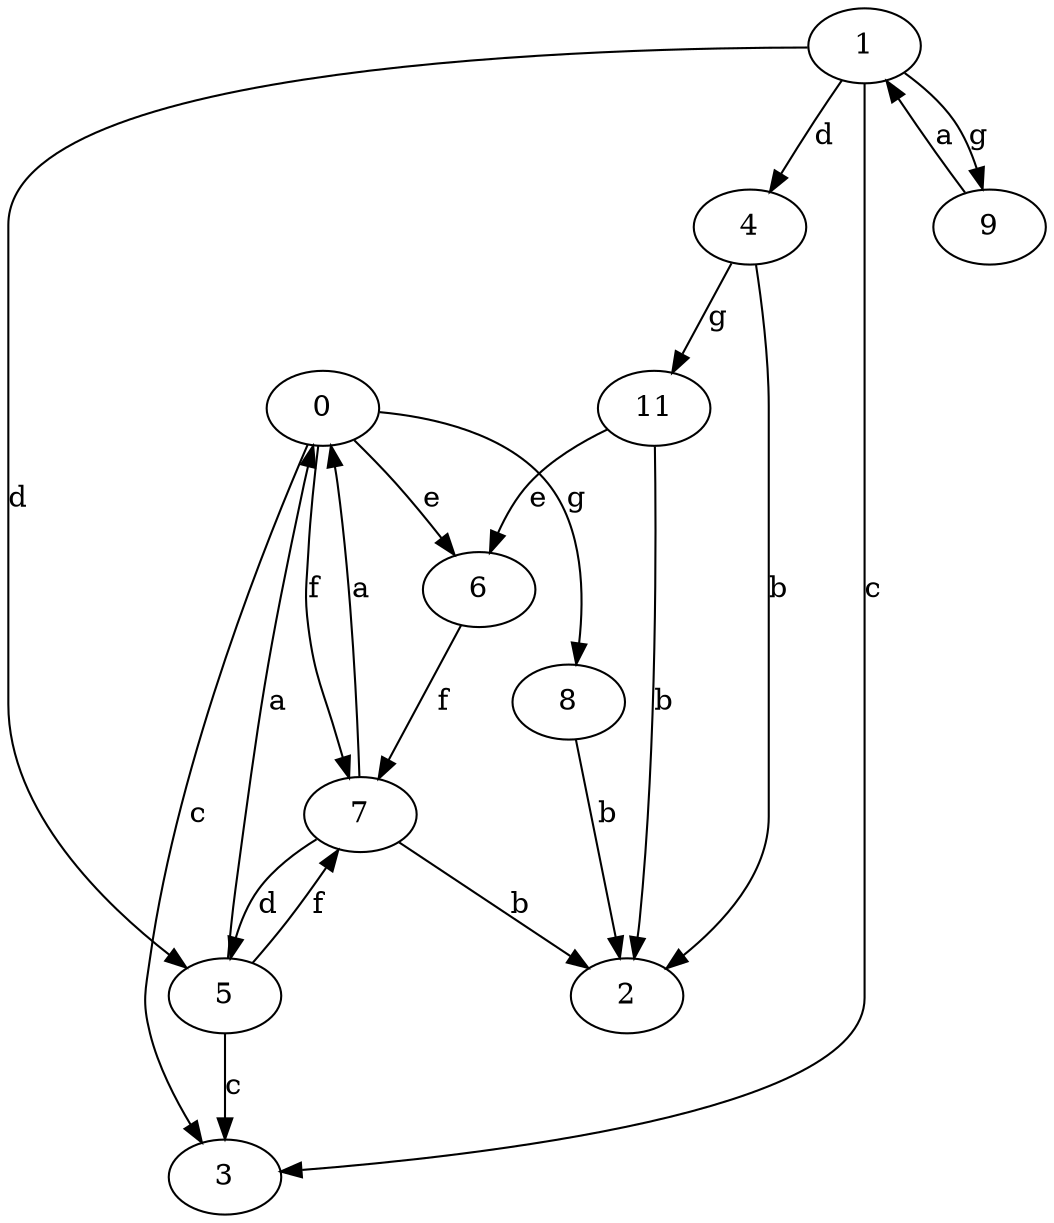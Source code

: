 strict digraph  {
0;
1;
2;
3;
4;
5;
6;
7;
8;
9;
11;
0 -> 3  [label=c];
0 -> 6  [label=e];
0 -> 7  [label=f];
0 -> 8  [label=g];
1 -> 3  [label=c];
1 -> 4  [label=d];
1 -> 5  [label=d];
1 -> 9  [label=g];
4 -> 2  [label=b];
4 -> 11  [label=g];
5 -> 0  [label=a];
5 -> 3  [label=c];
5 -> 7  [label=f];
6 -> 7  [label=f];
7 -> 0  [label=a];
7 -> 2  [label=b];
7 -> 5  [label=d];
8 -> 2  [label=b];
9 -> 1  [label=a];
11 -> 2  [label=b];
11 -> 6  [label=e];
}
